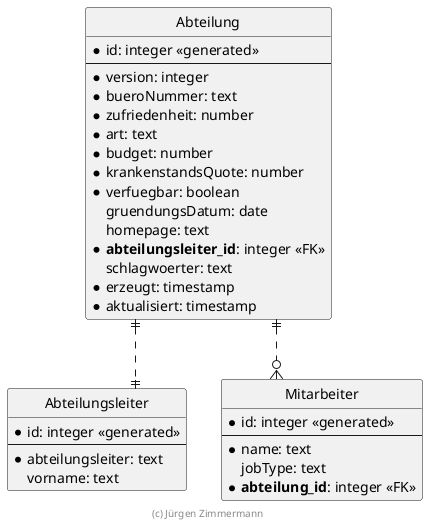 ' Copyright (C) 2019 - present Juergen Zimmermann, Hochschule Karlsruhe
'
' This program is free software: you can redistribute it and/or modify
' it under the terms of the GNU General Public License as published by
' the Free Software Foundation, either version 3 of the License, or
' (at your option) any later version.
'
' This program is distributed in the hope that it will be useful,
' but WITHOUT ANY WARRANTY; without even the implied warranty of
' MERCHANTABILITY or FITNESS FOR A PARTICULAR PURPOSE.  See the
' GNU General Public License for more details.
'
' You should have received a copy of the GNU General Public License
' along with this program.  If not, see <https://www.gnu.org/licenses/>.

' Preview durch <Alt>d

@startuml ER Diagramm

' hide the spot
hide circle

' evtl. Prbleme mit Kraehenfuessen vermeiden
skinparam linetype ortho

entity "Abteilung" {
  * id: integer <<generated>>
  --
  * version: integer
  * bueroNummer: text
  * zufriedenheit: number
  * art: text
  * budget: number
  * krankenstandsQuote: number
  * verfuegbar: boolean
    gruendungsDatum: date
    homepage: text
  * **abteilungsleiter_id**: integer <<FK>>
    schlagwoerter: text
  * erzeugt: timestamp
  * aktualisiert: timestamp
}

entity "Abteilungsleiter" {
  * id: integer <<generated>>
  --
  * abteilungsleiter: text
    vorname: text
}

entity "Mitarbeiter" {
  * id: integer <<generated>>
  --
  * name: text
    jobType: text
  * **abteilung_id**: integer <<FK>>
}

Abteilung ||..|| Abteilungsleiter
Abteilung ||..o{ Mitarbeiter

footer (c) Jürgen Zimmermann

@enduml
